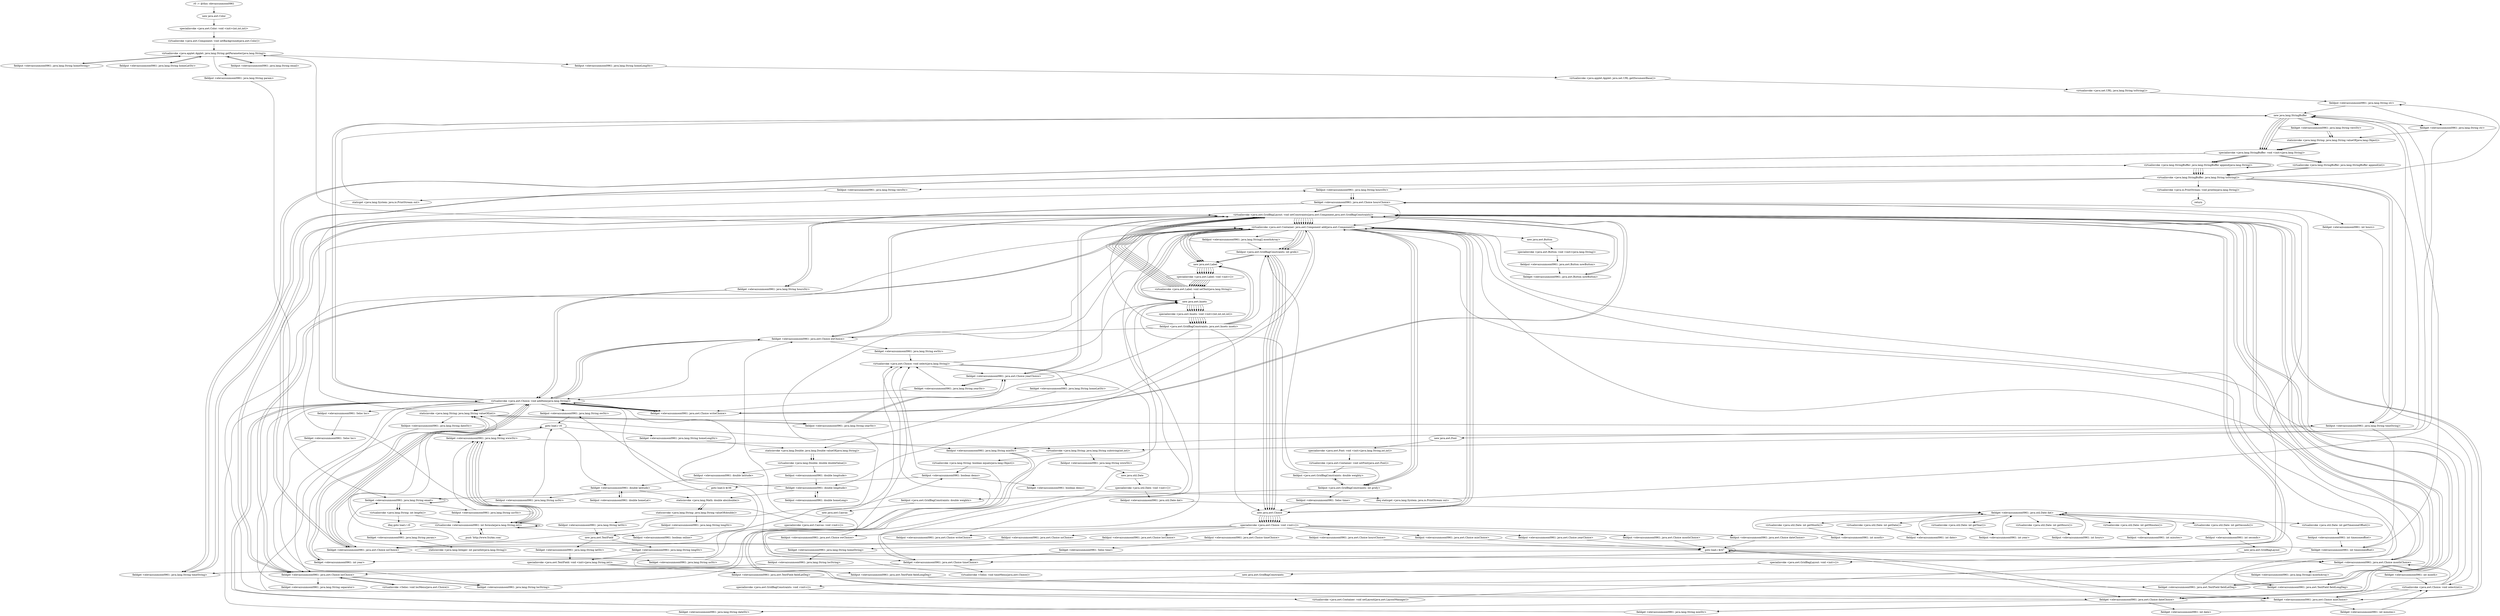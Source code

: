 digraph "" {
"r0 := @this: elevazsunmoon0961"->"new java.awt.Color";
 "new java.awt.Color"->"specialinvoke <java.awt.Color: void <init>(int,int,int)>";
 "specialinvoke <java.awt.Color: void <init>(int,int,int)>"->"virtualinvoke <java.awt.Component: void setBackground(java.awt.Color)>";
 "virtualinvoke <java.awt.Component: void setBackground(java.awt.Color)>"->"virtualinvoke <java.applet.Applet: java.lang.String getParameter(java.lang.String)>";
 "virtualinvoke <java.applet.Applet: java.lang.String getParameter(java.lang.String)>"->"fieldput <elevazsunmoon0961: java.lang.String homeString>";
 "fieldput <elevazsunmoon0961: java.lang.String homeString>"->"virtualinvoke <java.applet.Applet: java.lang.String getParameter(java.lang.String)>";
 "virtualinvoke <java.applet.Applet: java.lang.String getParameter(java.lang.String)>"->"fieldput <elevazsunmoon0961: java.lang.String homeLatStr>";
 "fieldput <elevazsunmoon0961: java.lang.String homeLatStr>"->"virtualinvoke <java.applet.Applet: java.lang.String getParameter(java.lang.String)>";
 "virtualinvoke <java.applet.Applet: java.lang.String getParameter(java.lang.String)>"->"fieldput <elevazsunmoon0961: java.lang.String homeLongStr>";
 "fieldput <elevazsunmoon0961: java.lang.String homeLongStr>"->"virtualinvoke <java.applet.Applet: java.net.URL getDocumentBase()>";
 "virtualinvoke <java.applet.Applet: java.net.URL getDocumentBase()>"->"virtualinvoke <java.net.URL: java.lang.String toString()>";
 "virtualinvoke <java.net.URL: java.lang.String toString()>"->"fieldput <elevazsunmoon0961: java.lang.String str>";
 "fieldput <elevazsunmoon0961: java.lang.String str>"->"new java.lang.StringBuffer";
 "new java.lang.StringBuffer"->"fieldget <elevazsunmoon0961: java.lang.String str>";
 "fieldget <elevazsunmoon0961: java.lang.String str>"->"staticinvoke <java.lang.String: java.lang.String valueOf(java.lang.Object)>";
 "staticinvoke <java.lang.String: java.lang.String valueOf(java.lang.Object)>"->"specialinvoke <java.lang.StringBuffer: void <init>(java.lang.String)>";
 "specialinvoke <java.lang.StringBuffer: void <init>(java.lang.String)>"->"virtualinvoke <java.lang.StringBuffer: java.lang.StringBuffer append(java.lang.String)>";
 "virtualinvoke <java.lang.StringBuffer: java.lang.StringBuffer append(java.lang.String)>"->"virtualinvoke <java.lang.StringBuffer: java.lang.String toString()>";
 "virtualinvoke <java.lang.StringBuffer: java.lang.String toString()>"->"fieldput <elevazsunmoon0961: java.lang.String str>";
 "fieldput <elevazsunmoon0961: java.lang.String str>"->"fieldget <elevazsunmoon0961: java.lang.String str>";
 "fieldget <elevazsunmoon0961: java.lang.String str>"->"virtualinvoke <java.lang.String: java.lang.String substring(int,int)>";
 "virtualinvoke <java.lang.String: java.lang.String substring(int,int)>"->"fieldput <elevazsunmoon0961: java.lang.String wwwStr>";
 "fieldput <elevazsunmoon0961: java.lang.String wwwStr>"->"new java.util.Date";
 "new java.util.Date"->"specialinvoke <java.util.Date: void <init>()>";
 "specialinvoke <java.util.Date: void <init>()>"->"fieldput <elevazsunmoon0961: java.util.Date dat>";
 "fieldput <elevazsunmoon0961: java.util.Date dat>"->"fieldget <elevazsunmoon0961: java.util.Date dat>";
 "fieldget <elevazsunmoon0961: java.util.Date dat>"->"virtualinvoke <java.util.Date: int getHours()>";
 "virtualinvoke <java.util.Date: int getHours()>"->"fieldput <elevazsunmoon0961: int hours>";
 "fieldput <elevazsunmoon0961: int hours>"->"fieldget <elevazsunmoon0961: java.util.Date dat>";
 "fieldget <elevazsunmoon0961: java.util.Date dat>"->"virtualinvoke <java.util.Date: int getMinutes()>";
 "virtualinvoke <java.util.Date: int getMinutes()>"->"fieldput <elevazsunmoon0961: int minutes>";
 "fieldput <elevazsunmoon0961: int minutes>"->"fieldget <elevazsunmoon0961: java.util.Date dat>";
 "fieldget <elevazsunmoon0961: java.util.Date dat>"->"virtualinvoke <java.util.Date: int getDate()>";
 "virtualinvoke <java.util.Date: int getDate()>"->"fieldput <elevazsunmoon0961: int date>";
 "fieldput <elevazsunmoon0961: int date>"->"fieldget <elevazsunmoon0961: java.util.Date dat>";
 "fieldget <elevazsunmoon0961: java.util.Date dat>"->"virtualinvoke <java.util.Date: int getMonth()>";
 "virtualinvoke <java.util.Date: int getMonth()>"->"fieldput <elevazsunmoon0961: int month>";
 "fieldput <elevazsunmoon0961: int month>"->"fieldget <elevazsunmoon0961: java.util.Date dat>";
 "fieldget <elevazsunmoon0961: java.util.Date dat>"->"virtualinvoke <java.util.Date: int getYear()>";
 "virtualinvoke <java.util.Date: int getYear()>"->"fieldput <elevazsunmoon0961: int year>";
 "fieldput <elevazsunmoon0961: int year>"->"fieldget <elevazsunmoon0961: java.util.Date dat>";
 "fieldget <elevazsunmoon0961: java.util.Date dat>"->"virtualinvoke <java.util.Date: int getSeconds()>";
 "virtualinvoke <java.util.Date: int getSeconds()>"->"fieldput <elevazsunmoon0961: int seconds>";
 "fieldput <elevazsunmoon0961: int seconds>"->"new java.awt.GridBagLayout";
 "new java.awt.GridBagLayout"->"specialinvoke <java.awt.GridBagLayout: void <init>()>";
 "specialinvoke <java.awt.GridBagLayout: void <init>()>"->"new java.awt.GridBagConstraints";
 "new java.awt.GridBagConstraints"->"specialinvoke <java.awt.GridBagConstraints: void <init>()>";
 "specialinvoke <java.awt.GridBagConstraints: void <init>()>"->"virtualinvoke <java.awt.Container: void setLayout(java.awt.LayoutManager)>";
 "virtualinvoke <java.awt.Container: void setLayout(java.awt.LayoutManager)>"->"fieldget <elevazsunmoon0961: java.util.Date dat>";
 "fieldget <elevazsunmoon0961: java.util.Date dat>"->"virtualinvoke <java.util.Date: int getTimezoneOffset()>";
 "virtualinvoke <java.util.Date: int getTimezoneOffset()>"->"fieldput <elevazsunmoon0961: int timezoneoffset>";
 "fieldput <elevazsunmoon0961: int timezoneoffset>"->"fieldget <elevazsunmoon0961: int timezoneoffset>";
 "fieldget <elevazsunmoon0961: int timezoneoffset>"->"staticinvoke <java.lang.String: java.lang.String valueOf(int)>";
 "staticinvoke <java.lang.String: java.lang.String valueOf(int)>"->"fieldput <elevazsunmoon0961: java.lang.String timeString>";
 "fieldput <elevazsunmoon0961: java.lang.String timeString>"->"fieldget <elevazsunmoon0961: int timezoneoffset>";
 "fieldget <elevazsunmoon0961: int timezoneoffset>"->"new java.lang.StringBuffer";
 "new java.lang.StringBuffer"->"specialinvoke <java.lang.StringBuffer: void <init>(java.lang.String)>";
 "specialinvoke <java.lang.StringBuffer: void <init>(java.lang.String)>"->"fieldget <elevazsunmoon0961: java.lang.String timeString>";
 "fieldget <elevazsunmoon0961: java.lang.String timeString>"->"virtualinvoke <java.lang.StringBuffer: java.lang.StringBuffer append(java.lang.String)>";
 "virtualinvoke <java.lang.StringBuffer: java.lang.StringBuffer append(java.lang.String)>"->"virtualinvoke <java.lang.StringBuffer: java.lang.String toString()>";
 "virtualinvoke <java.lang.StringBuffer: java.lang.String toString()>"->"fieldput <elevazsunmoon0961: java.lang.String timeString>";
 "fieldput <elevazsunmoon0961: java.lang.String timeString>"->"new java.lang.StringBuffer";
 "new java.lang.StringBuffer"->"specialinvoke <java.lang.StringBuffer: void <init>(java.lang.String)>";
 "specialinvoke <java.lang.StringBuffer: void <init>(java.lang.String)>"->"fieldget <elevazsunmoon0961: java.lang.String timeString>";
 "fieldget <elevazsunmoon0961: java.lang.String timeString>"->"virtualinvoke <java.lang.StringBuffer: java.lang.StringBuffer append(java.lang.String)>";
 "virtualinvoke <java.lang.StringBuffer: java.lang.StringBuffer append(java.lang.String)>"->"virtualinvoke <java.lang.StringBuffer: java.lang.StringBuffer append(java.lang.String)>";
 "virtualinvoke <java.lang.StringBuffer: java.lang.StringBuffer append(java.lang.String)>"->"virtualinvoke <java.lang.StringBuffer: java.lang.String toString()>";
 "virtualinvoke <java.lang.StringBuffer: java.lang.String toString()>"->"fieldput <elevazsunmoon0961: java.lang.String timeString>";
 "fieldput <elevazsunmoon0961: java.lang.String timeString>"->"new java.awt.Font";
 "new java.awt.Font"->"specialinvoke <java.awt.Font: void <init>(java.lang.String,int,int)>";
 "specialinvoke <java.awt.Font: void <init>(java.lang.String,int,int)>"->"virtualinvoke <java.awt.Container: void setFont(java.awt.Font)>";
 "virtualinvoke <java.awt.Container: void setFont(java.awt.Font)>"->"fieldput <java.awt.GridBagConstraints: double weighty>";
 "fieldput <java.awt.GridBagConstraints: double weighty>"->"new java.awt.Insets";
 "new java.awt.Insets"->"specialinvoke <java.awt.Insets: void <init>(int,int,int,int)>";
 "specialinvoke <java.awt.Insets: void <init>(int,int,int,int)>"->"fieldput <java.awt.GridBagConstraints: java.awt.Insets insets>";
 "fieldput <java.awt.GridBagConstraints: java.awt.Insets insets>"->"new java.awt.Label";
 "new java.awt.Label"->"specialinvoke <java.awt.Label: void <init>()>";
 "specialinvoke <java.awt.Label: void <init>()>"->"virtualinvoke <java.awt.Label: void setText(java.lang.String)>";
 "virtualinvoke <java.awt.Label: void setText(java.lang.String)>"->"virtualinvoke <java.awt.GridBagLayout: void setConstraints(java.awt.Component,java.awt.GridBagConstraints)>";
 "virtualinvoke <java.awt.GridBagLayout: void setConstraints(java.awt.Component,java.awt.GridBagConstraints)>"->"virtualinvoke <java.awt.Container: java.awt.Component add(java.awt.Component)>";
 "virtualinvoke <java.awt.Container: java.awt.Component add(java.awt.Component)>"->"new java.awt.Insets";
 "new java.awt.Insets"->"specialinvoke <java.awt.Insets: void <init>(int,int,int,int)>";
 "specialinvoke <java.awt.Insets: void <init>(int,int,int,int)>"->"fieldput <java.awt.GridBagConstraints: java.awt.Insets insets>";
 "fieldput <java.awt.GridBagConstraints: java.awt.Insets insets>"->"new java.awt.Label";
 "new java.awt.Label"->"specialinvoke <java.awt.Label: void <init>()>";
 "specialinvoke <java.awt.Label: void <init>()>"->"virtualinvoke <java.awt.Label: void setText(java.lang.String)>";
 "virtualinvoke <java.awt.Label: void setText(java.lang.String)>"->"virtualinvoke <java.awt.GridBagLayout: void setConstraints(java.awt.Component,java.awt.GridBagConstraints)>";
 "virtualinvoke <java.awt.GridBagLayout: void setConstraints(java.awt.Component,java.awt.GridBagConstraints)>"->"virtualinvoke <java.awt.Container: java.awt.Component add(java.awt.Component)>";
 "virtualinvoke <java.awt.Container: java.awt.Component add(java.awt.Component)>"->"new java.awt.Label";
 "new java.awt.Label"->"specialinvoke <java.awt.Label: void <init>()>";
 "specialinvoke <java.awt.Label: void <init>()>"->"virtualinvoke <java.awt.Label: void setText(java.lang.String)>";
 "virtualinvoke <java.awt.Label: void setText(java.lang.String)>"->"virtualinvoke <java.awt.GridBagLayout: void setConstraints(java.awt.Component,java.awt.GridBagConstraints)>";
 "virtualinvoke <java.awt.GridBagLayout: void setConstraints(java.awt.Component,java.awt.GridBagConstraints)>"->"virtualinvoke <java.awt.Container: java.awt.Component add(java.awt.Component)>";
 "virtualinvoke <java.awt.Container: java.awt.Component add(java.awt.Component)>"->"new java.awt.Label";
 "new java.awt.Label"->"specialinvoke <java.awt.Label: void <init>()>";
 "specialinvoke <java.awt.Label: void <init>()>"->"virtualinvoke <java.awt.Label: void setText(java.lang.String)>";
 "virtualinvoke <java.awt.Label: void setText(java.lang.String)>"->"virtualinvoke <java.awt.GridBagLayout: void setConstraints(java.awt.Component,java.awt.GridBagConstraints)>";
 "virtualinvoke <java.awt.GridBagLayout: void setConstraints(java.awt.Component,java.awt.GridBagConstraints)>"->"virtualinvoke <java.awt.Container: java.awt.Component add(java.awt.Component)>";
 "virtualinvoke <java.awt.Container: java.awt.Component add(java.awt.Component)>"->"new java.awt.Label";
 "new java.awt.Label"->"specialinvoke <java.awt.Label: void <init>()>";
 "specialinvoke <java.awt.Label: void <init>()>"->"virtualinvoke <java.awt.Label: void setText(java.lang.String)>";
 "virtualinvoke <java.awt.Label: void setText(java.lang.String)>"->"virtualinvoke <java.awt.GridBagLayout: void setConstraints(java.awt.Component,java.awt.GridBagConstraints)>";
 "virtualinvoke <java.awt.GridBagLayout: void setConstraints(java.awt.Component,java.awt.GridBagConstraints)>"->"virtualinvoke <java.awt.Container: java.awt.Component add(java.awt.Component)>";
 "virtualinvoke <java.awt.Container: java.awt.Component add(java.awt.Component)>"->"new java.awt.Label";
 "new java.awt.Label"->"specialinvoke <java.awt.Label: void <init>()>";
 "specialinvoke <java.awt.Label: void <init>()>"->"virtualinvoke <java.awt.Label: void setText(java.lang.String)>";
 "virtualinvoke <java.awt.Label: void setText(java.lang.String)>"->"virtualinvoke <java.awt.GridBagLayout: void setConstraints(java.awt.Component,java.awt.GridBagConstraints)>";
 "virtualinvoke <java.awt.GridBagLayout: void setConstraints(java.awt.Component,java.awt.GridBagConstraints)>"->"virtualinvoke <java.awt.Container: java.awt.Component add(java.awt.Component)>";
 "virtualinvoke <java.awt.Container: java.awt.Component add(java.awt.Component)>"->"new java.awt.Choice";
 "new java.awt.Choice"->"specialinvoke <java.awt.Choice: void <init>()>";
 "specialinvoke <java.awt.Choice: void <init>()>"->"fieldput <elevazsunmoon0961: java.awt.Choice writeChoice>";
 "fieldput <elevazsunmoon0961: java.awt.Choice writeChoice>"->"new java.awt.Insets";
 "new java.awt.Insets"->"specialinvoke <java.awt.Insets: void <init>(int,int,int,int)>";
 "specialinvoke <java.awt.Insets: void <init>(int,int,int,int)>"->"fieldput <java.awt.GridBagConstraints: java.awt.Insets insets>";
 "fieldput <java.awt.GridBagConstraints: java.awt.Insets insets>"->"fieldget <elevazsunmoon0961: java.awt.Choice writeChoice>";
 "fieldget <elevazsunmoon0961: java.awt.Choice writeChoice>"->"virtualinvoke <java.awt.GridBagLayout: void setConstraints(java.awt.Component,java.awt.GridBagConstraints)>";
 "virtualinvoke <java.awt.GridBagLayout: void setConstraints(java.awt.Component,java.awt.GridBagConstraints)>"->"fieldget <elevazsunmoon0961: java.awt.Choice writeChoice>";
 "fieldget <elevazsunmoon0961: java.awt.Choice writeChoice>"->"virtualinvoke <java.awt.Choice: void addItem(java.lang.String)>";
 "virtualinvoke <java.awt.Choice: void addItem(java.lang.String)>"->"fieldget <elevazsunmoon0961: java.awt.Choice writeChoice>";
 "fieldget <elevazsunmoon0961: java.awt.Choice writeChoice>"->"virtualinvoke <java.awt.Choice: void addItem(java.lang.String)>";
 "virtualinvoke <java.awt.Choice: void addItem(java.lang.String)>"->"fieldget <elevazsunmoon0961: java.awt.Choice writeChoice>";
 "fieldget <elevazsunmoon0961: java.awt.Choice writeChoice>"->"virtualinvoke <java.awt.Choice: void addItem(java.lang.String)>";
 "virtualinvoke <java.awt.Choice: void addItem(java.lang.String)>"->"fieldget <elevazsunmoon0961: java.awt.Choice writeChoice>";
 "fieldget <elevazsunmoon0961: java.awt.Choice writeChoice>"->"virtualinvoke <java.awt.Container: java.awt.Component add(java.awt.Component)>";
 "virtualinvoke <java.awt.Container: java.awt.Component add(java.awt.Component)>"->"fieldput <java.awt.GridBagConstraints: int gridy>";
 "fieldput <java.awt.GridBagConstraints: int gridy>"->"fieldput <elevazsunmoon0961: Seloc time>";
 "fieldput <elevazsunmoon0961: Seloc time>"->"new java.awt.Choice";
 "new java.awt.Choice"->"specialinvoke <java.awt.Choice: void <init>()>";
 "specialinvoke <java.awt.Choice: void <init>()>"->"fieldput <elevazsunmoon0961: java.awt.Choice timeChoice>";
 "fieldput <elevazsunmoon0961: java.awt.Choice timeChoice>"->"fieldget <elevazsunmoon0961: Seloc time>";
 "fieldget <elevazsunmoon0961: Seloc time>"->"fieldget <elevazsunmoon0961: java.awt.Choice timeChoice>";
 "fieldget <elevazsunmoon0961: java.awt.Choice timeChoice>"->"virtualinvoke <Seloc: void timeMenu(java.awt.Choice)>";
 "virtualinvoke <Seloc: void timeMenu(java.awt.Choice)>"->"new java.awt.Insets";
 "new java.awt.Insets"->"specialinvoke <java.awt.Insets: void <init>(int,int,int,int)>";
 "specialinvoke <java.awt.Insets: void <init>(int,int,int,int)>"->"fieldput <java.awt.GridBagConstraints: java.awt.Insets insets>";
 "fieldput <java.awt.GridBagConstraints: java.awt.Insets insets>"->"fieldget <elevazsunmoon0961: java.awt.Choice timeChoice>";
 "fieldget <elevazsunmoon0961: java.awt.Choice timeChoice>"->"virtualinvoke <java.awt.GridBagLayout: void setConstraints(java.awt.Component,java.awt.GridBagConstraints)>";
 "virtualinvoke <java.awt.GridBagLayout: void setConstraints(java.awt.Component,java.awt.GridBagConstraints)>"->"fieldget <elevazsunmoon0961: java.awt.Choice timeChoice>";
 "fieldget <elevazsunmoon0961: java.awt.Choice timeChoice>"->"fieldget <elevazsunmoon0961: java.lang.String timeString>";
 "fieldget <elevazsunmoon0961: java.lang.String timeString>"->"virtualinvoke <java.awt.Choice: void select(java.lang.String)>";
 "virtualinvoke <java.awt.Choice: void select(java.lang.String)>"->"fieldget <elevazsunmoon0961: java.awt.Choice timeChoice>";
 "fieldget <elevazsunmoon0961: java.awt.Choice timeChoice>"->"virtualinvoke <java.awt.Container: java.awt.Component add(java.awt.Component)>";
 "virtualinvoke <java.awt.Container: java.awt.Component add(java.awt.Component)>"->"new java.awt.Insets";
 "new java.awt.Insets"->"specialinvoke <java.awt.Insets: void <init>(int,int,int,int)>";
 "specialinvoke <java.awt.Insets: void <init>(int,int,int,int)>"->"fieldput <java.awt.GridBagConstraints: java.awt.Insets insets>";
 "fieldput <java.awt.GridBagConstraints: java.awt.Insets insets>"->"new java.awt.Choice";
 "new java.awt.Choice"->"specialinvoke <java.awt.Choice: void <init>()>";
 "specialinvoke <java.awt.Choice: void <init>()>"->"fieldput <elevazsunmoon0961: java.awt.Choice locChoice>";
 "fieldput <elevazsunmoon0961: java.awt.Choice locChoice>"->"fieldget <elevazsunmoon0961: java.lang.String homeString>";
 "fieldget <elevazsunmoon0961: java.lang.String homeString>"->"fieldput <elevazsunmoon0961: java.lang.String locString>";
 "fieldput <elevazsunmoon0961: java.lang.String locString>"->"fieldget <elevazsunmoon0961: java.awt.Choice locChoice>";
 "fieldget <elevazsunmoon0961: java.awt.Choice locChoice>"->"fieldget <elevazsunmoon0961: java.lang.String locString>";
 "fieldget <elevazsunmoon0961: java.lang.String locString>"->"virtualinvoke <java.awt.Choice: void addItem(java.lang.String)>";
 "virtualinvoke <java.awt.Choice: void addItem(java.lang.String)>"->"fieldget <elevazsunmoon0961: java.awt.Choice locChoice>";
 "fieldget <elevazsunmoon0961: java.awt.Choice locChoice>"->"fieldget <elevazsunmoon0961: java.lang.String separator>";
 "fieldget <elevazsunmoon0961: java.lang.String separator>"->"virtualinvoke <java.awt.Choice: void addItem(java.lang.String)>";
 "virtualinvoke <java.awt.Choice: void addItem(java.lang.String)>"->"fieldput <elevazsunmoon0961: Seloc loc>";
 "fieldput <elevazsunmoon0961: Seloc loc>"->"fieldget <elevazsunmoon0961: Seloc loc>";
 "fieldget <elevazsunmoon0961: Seloc loc>"->"fieldget <elevazsunmoon0961: java.awt.Choice locChoice>";
 "fieldget <elevazsunmoon0961: java.awt.Choice locChoice>"->"virtualinvoke <Seloc: void locMenu(java.awt.Choice)>";
 "virtualinvoke <Seloc: void locMenu(java.awt.Choice)>"->"fieldget <elevazsunmoon0961: java.awt.Choice locChoice>";
 "fieldget <elevazsunmoon0961: java.awt.Choice locChoice>"->"virtualinvoke <java.awt.GridBagLayout: void setConstraints(java.awt.Component,java.awt.GridBagConstraints)>";
 "virtualinvoke <java.awt.GridBagLayout: void setConstraints(java.awt.Component,java.awt.GridBagConstraints)>"->"fieldget <elevazsunmoon0961: java.awt.Choice locChoice>";
 "fieldget <elevazsunmoon0961: java.awt.Choice locChoice>"->"virtualinvoke <java.awt.Container: java.awt.Component add(java.awt.Component)>";
 "virtualinvoke <java.awt.Container: java.awt.Component add(java.awt.Component)>"->"fieldget <elevazsunmoon0961: java.awt.Choice locChoice>";
 "fieldget <elevazsunmoon0961: java.awt.Choice locChoice>"->"fieldget <elevazsunmoon0961: java.lang.String locString>";
 "fieldget <elevazsunmoon0961: java.lang.String locString>"->"virtualinvoke <java.awt.Choice: void select(java.lang.String)>";
 "virtualinvoke <java.awt.Choice: void select(java.lang.String)>"->"fieldget <elevazsunmoon0961: java.lang.String homeLatStr>";
 "fieldget <elevazsunmoon0961: java.lang.String homeLatStr>"->"staticinvoke <java.lang.Double: java.lang.Double valueOf(java.lang.String)>";
 "staticinvoke <java.lang.Double: java.lang.Double valueOf(java.lang.String)>"->"virtualinvoke <java.lang.Double: double doubleValue()>";
 "virtualinvoke <java.lang.Double: double doubleValue()>"->"fieldput <elevazsunmoon0961: double latitude>";
 "fieldput <elevazsunmoon0961: double latitude>"->"fieldget <elevazsunmoon0961: double latitude>";
 "fieldget <elevazsunmoon0961: double latitude>"->"fieldput <elevazsunmoon0961: double homeLat>";
 "fieldput <elevazsunmoon0961: double homeLat>"->"fieldget <elevazsunmoon0961: double latitude>";
 "fieldget <elevazsunmoon0961: double latitude>"->"fieldput <elevazsunmoon0961: java.lang.String nsStr>";
 "fieldput <elevazsunmoon0961: java.lang.String nsStr>"->"goto load.r r0";
 "goto load.r r0"->"fieldget <elevazsunmoon0961: java.lang.String homeLongStr>";
 "fieldget <elevazsunmoon0961: java.lang.String homeLongStr>"->"staticinvoke <java.lang.Double: java.lang.Double valueOf(java.lang.String)>";
 "staticinvoke <java.lang.Double: java.lang.Double valueOf(java.lang.String)>"->"virtualinvoke <java.lang.Double: double doubleValue()>";
 "virtualinvoke <java.lang.Double: double doubleValue()>"->"fieldput <elevazsunmoon0961: double longitude>";
 "fieldput <elevazsunmoon0961: double longitude>"->"fieldget <elevazsunmoon0961: double longitude>";
 "fieldget <elevazsunmoon0961: double longitude>"->"fieldput <elevazsunmoon0961: double homeLong>";
 "fieldput <elevazsunmoon0961: double homeLong>"->"fieldget <elevazsunmoon0961: double longitude>";
 "fieldget <elevazsunmoon0961: double longitude>"->"fieldput <elevazsunmoon0961: java.lang.String ewStr>";
 "fieldput <elevazsunmoon0961: java.lang.String ewStr>"->"goto load.r r0";
 "goto load.r r0"->"fieldget <elevazsunmoon0961: double latitude>";
 "fieldget <elevazsunmoon0961: double latitude>"->"staticinvoke <java.lang.Math: double abs(double)>";
 "staticinvoke <java.lang.Math: double abs(double)>"->"staticinvoke <java.lang.String: java.lang.String valueOf(double)>";
 "staticinvoke <java.lang.String: java.lang.String valueOf(double)>"->"fieldput <elevazsunmoon0961: java.lang.String latStr>";
 "fieldput <elevazsunmoon0961: java.lang.String latStr>"->"new java.awt.TextField";
 "new java.awt.TextField"->"fieldget <elevazsunmoon0961: java.lang.String latStr>";
 "fieldget <elevazsunmoon0961: java.lang.String latStr>"->"specialinvoke <java.awt.TextField: void <init>(java.lang.String,int)>";
 "specialinvoke <java.awt.TextField: void <init>(java.lang.String,int)>"->"fieldput <elevazsunmoon0961: java.awt.TextField fieldLatDeg>";
 "fieldput <elevazsunmoon0961: java.awt.TextField fieldLatDeg>"->"fieldget <elevazsunmoon0961: java.awt.TextField fieldLatDeg>";
 "fieldget <elevazsunmoon0961: java.awt.TextField fieldLatDeg>"->"virtualinvoke <java.awt.GridBagLayout: void setConstraints(java.awt.Component,java.awt.GridBagConstraints)>";
 "virtualinvoke <java.awt.GridBagLayout: void setConstraints(java.awt.Component,java.awt.GridBagConstraints)>"->"fieldget <elevazsunmoon0961: java.awt.TextField fieldLatDeg>";
 "fieldget <elevazsunmoon0961: java.awt.TextField fieldLatDeg>"->"virtualinvoke <java.awt.Container: java.awt.Component add(java.awt.Component)>";
 "virtualinvoke <java.awt.Container: java.awt.Component add(java.awt.Component)>"->"new java.awt.Choice";
 "new java.awt.Choice"->"specialinvoke <java.awt.Choice: void <init>()>";
 "specialinvoke <java.awt.Choice: void <init>()>"->"fieldput <elevazsunmoon0961: java.awt.Choice nsChoice>";
 "fieldput <elevazsunmoon0961: java.awt.Choice nsChoice>"->"fieldget <elevazsunmoon0961: java.awt.Choice nsChoice>";
 "fieldget <elevazsunmoon0961: java.awt.Choice nsChoice>"->"virtualinvoke <java.awt.Choice: void addItem(java.lang.String)>";
 "virtualinvoke <java.awt.Choice: void addItem(java.lang.String)>"->"fieldget <elevazsunmoon0961: java.awt.Choice nsChoice>";
 "fieldget <elevazsunmoon0961: java.awt.Choice nsChoice>"->"virtualinvoke <java.awt.Choice: void addItem(java.lang.String)>";
 "virtualinvoke <java.awt.Choice: void addItem(java.lang.String)>"->"fieldget <elevazsunmoon0961: java.awt.Choice nsChoice>";
 "fieldget <elevazsunmoon0961: java.awt.Choice nsChoice>"->"fieldget <elevazsunmoon0961: java.lang.String nsStr>";
 "fieldget <elevazsunmoon0961: java.lang.String nsStr>"->"virtualinvoke <java.awt.Choice: void select(java.lang.String)>";
 "virtualinvoke <java.awt.Choice: void select(java.lang.String)>"->"fieldget <elevazsunmoon0961: java.awt.Choice nsChoice>";
 "fieldget <elevazsunmoon0961: java.awt.Choice nsChoice>"->"virtualinvoke <java.awt.GridBagLayout: void setConstraints(java.awt.Component,java.awt.GridBagConstraints)>";
 "virtualinvoke <java.awt.GridBagLayout: void setConstraints(java.awt.Component,java.awt.GridBagConstraints)>"->"fieldget <elevazsunmoon0961: java.awt.Choice nsChoice>";
 "fieldget <elevazsunmoon0961: java.awt.Choice nsChoice>"->"virtualinvoke <java.awt.Container: java.awt.Component add(java.awt.Component)>";
 "virtualinvoke <java.awt.Container: java.awt.Component add(java.awt.Component)>"->"fieldget <elevazsunmoon0961: double longitude>";
 "fieldget <elevazsunmoon0961: double longitude>"->"staticinvoke <java.lang.Math: double abs(double)>";
 "staticinvoke <java.lang.Math: double abs(double)>"->"staticinvoke <java.lang.String: java.lang.String valueOf(double)>";
 "staticinvoke <java.lang.String: java.lang.String valueOf(double)>"->"fieldput <elevazsunmoon0961: java.lang.String longStr>";
 "fieldput <elevazsunmoon0961: java.lang.String longStr>"->"new java.awt.TextField";
 "new java.awt.TextField"->"fieldget <elevazsunmoon0961: java.lang.String longStr>";
 "fieldget <elevazsunmoon0961: java.lang.String longStr>"->"specialinvoke <java.awt.TextField: void <init>(java.lang.String,int)>";
 "specialinvoke <java.awt.TextField: void <init>(java.lang.String,int)>"->"fieldput <elevazsunmoon0961: java.awt.TextField fieldLongDeg>";
 "fieldput <elevazsunmoon0961: java.awt.TextField fieldLongDeg>"->"fieldget <elevazsunmoon0961: java.awt.TextField fieldLongDeg>";
 "fieldget <elevazsunmoon0961: java.awt.TextField fieldLongDeg>"->"virtualinvoke <java.awt.GridBagLayout: void setConstraints(java.awt.Component,java.awt.GridBagConstraints)>";
 "virtualinvoke <java.awt.GridBagLayout: void setConstraints(java.awt.Component,java.awt.GridBagConstraints)>"->"fieldget <elevazsunmoon0961: java.awt.TextField fieldLongDeg>";
 "fieldget <elevazsunmoon0961: java.awt.TextField fieldLongDeg>"->"virtualinvoke <java.awt.Container: java.awt.Component add(java.awt.Component)>";
 "virtualinvoke <java.awt.Container: java.awt.Component add(java.awt.Component)>"->"new java.awt.Choice";
 "new java.awt.Choice"->"specialinvoke <java.awt.Choice: void <init>()>";
 "specialinvoke <java.awt.Choice: void <init>()>"->"fieldput <elevazsunmoon0961: java.awt.Choice ewChoice>";
 "fieldput <elevazsunmoon0961: java.awt.Choice ewChoice>"->"fieldget <elevazsunmoon0961: java.awt.Choice ewChoice>";
 "fieldget <elevazsunmoon0961: java.awt.Choice ewChoice>"->"virtualinvoke <java.awt.Choice: void addItem(java.lang.String)>";
 "virtualinvoke <java.awt.Choice: void addItem(java.lang.String)>"->"fieldget <elevazsunmoon0961: java.awt.Choice ewChoice>";
 "fieldget <elevazsunmoon0961: java.awt.Choice ewChoice>"->"virtualinvoke <java.awt.Choice: void addItem(java.lang.String)>";
 "virtualinvoke <java.awt.Choice: void addItem(java.lang.String)>"->"fieldget <elevazsunmoon0961: java.awt.Choice ewChoice>";
 "fieldget <elevazsunmoon0961: java.awt.Choice ewChoice>"->"fieldget <elevazsunmoon0961: java.lang.String ewStr>";
 "fieldget <elevazsunmoon0961: java.lang.String ewStr>"->"virtualinvoke <java.awt.Choice: void select(java.lang.String)>";
 "virtualinvoke <java.awt.Choice: void select(java.lang.String)>"->"new java.awt.Insets";
 "new java.awt.Insets"->"specialinvoke <java.awt.Insets: void <init>(int,int,int,int)>";
 "specialinvoke <java.awt.Insets: void <init>(int,int,int,int)>"->"fieldput <java.awt.GridBagConstraints: java.awt.Insets insets>";
 "fieldput <java.awt.GridBagConstraints: java.awt.Insets insets>"->"fieldget <elevazsunmoon0961: java.awt.Choice ewChoice>";
 "fieldget <elevazsunmoon0961: java.awt.Choice ewChoice>"->"virtualinvoke <java.awt.GridBagLayout: void setConstraints(java.awt.Component,java.awt.GridBagConstraints)>";
 "virtualinvoke <java.awt.GridBagLayout: void setConstraints(java.awt.Component,java.awt.GridBagConstraints)>"->"fieldget <elevazsunmoon0961: java.awt.Choice ewChoice>";
 "fieldget <elevazsunmoon0961: java.awt.Choice ewChoice>"->"virtualinvoke <java.awt.Container: java.awt.Component add(java.awt.Component)>";
 "virtualinvoke <java.awt.Container: java.awt.Component add(java.awt.Component)>"->"new java.awt.Button";
 "new java.awt.Button"->"specialinvoke <java.awt.Button: void <init>(java.lang.String)>";
 "specialinvoke <java.awt.Button: void <init>(java.lang.String)>"->"fieldput <elevazsunmoon0961: java.awt.Button nowButton>";
 "fieldput <elevazsunmoon0961: java.awt.Button nowButton>"->"fieldget <elevazsunmoon0961: java.awt.Button nowButton>";
 "fieldget <elevazsunmoon0961: java.awt.Button nowButton>"->"virtualinvoke <java.awt.GridBagLayout: void setConstraints(java.awt.Component,java.awt.GridBagConstraints)>";
 "virtualinvoke <java.awt.GridBagLayout: void setConstraints(java.awt.Component,java.awt.GridBagConstraints)>"->"fieldget <elevazsunmoon0961: java.awt.Button nowButton>";
 "fieldget <elevazsunmoon0961: java.awt.Button nowButton>"->"virtualinvoke <java.awt.Container: java.awt.Component add(java.awt.Component)>";
 "virtualinvoke <java.awt.Container: java.awt.Component add(java.awt.Component)>"->"fieldput <java.awt.GridBagConstraints: int gridy>";
 "fieldput <java.awt.GridBagConstraints: int gridy>"->"fieldput <java.awt.GridBagConstraints: int gridx>";
 "fieldput <java.awt.GridBagConstraints: int gridx>"->"new java.awt.Label";
 "new java.awt.Label"->"specialinvoke <java.awt.Label: void <init>()>";
 "specialinvoke <java.awt.Label: void <init>()>"->"virtualinvoke <java.awt.Label: void setText(java.lang.String)>";
 "virtualinvoke <java.awt.Label: void setText(java.lang.String)>"->"new java.awt.Insets";
 "new java.awt.Insets"->"specialinvoke <java.awt.Insets: void <init>(int,int,int,int)>";
 "specialinvoke <java.awt.Insets: void <init>(int,int,int,int)>"->"fieldput <java.awt.GridBagConstraints: java.awt.Insets insets>";
 "fieldput <java.awt.GridBagConstraints: java.awt.Insets insets>"->"virtualinvoke <java.awt.GridBagLayout: void setConstraints(java.awt.Component,java.awt.GridBagConstraints)>";
 "virtualinvoke <java.awt.GridBagLayout: void setConstraints(java.awt.Component,java.awt.GridBagConstraints)>"->"virtualinvoke <java.awt.Container: java.awt.Component add(java.awt.Component)>";
 "virtualinvoke <java.awt.Container: java.awt.Component add(java.awt.Component)>"->"new java.awt.Insets";
 "new java.awt.Insets"->"specialinvoke <java.awt.Insets: void <init>(int,int,int,int)>";
 "specialinvoke <java.awt.Insets: void <init>(int,int,int,int)>"->"fieldput <java.awt.GridBagConstraints: java.awt.Insets insets>";
 "fieldput <java.awt.GridBagConstraints: java.awt.Insets insets>"->"fieldput <java.awt.GridBagConstraints: int gridx>";
 "fieldput <java.awt.GridBagConstraints: int gridx>"->"new java.awt.Choice";
 "new java.awt.Choice"->"specialinvoke <java.awt.Choice: void <init>()>";
 "specialinvoke <java.awt.Choice: void <init>()>"->"fieldput <elevazsunmoon0961: java.awt.Choice hoursChoice>";
 "fieldput <elevazsunmoon0961: java.awt.Choice hoursChoice>"->"goto load.i $r47";
 "goto load.i $r47"->"goto load.i $r47";
 "goto load.i $r47"->"fieldget <elevazsunmoon0961: java.awt.Choice hoursChoice>";
 "fieldget <elevazsunmoon0961: java.awt.Choice hoursChoice>"->"fieldget <elevazsunmoon0961: int hours>";
 "fieldget <elevazsunmoon0961: int hours>"->"virtualinvoke <java.awt.Choice: void select(int)>";
 "virtualinvoke <java.awt.Choice: void select(int)>"->"fieldget <elevazsunmoon0961: java.awt.Choice hoursChoice>";
 "fieldget <elevazsunmoon0961: java.awt.Choice hoursChoice>"->"virtualinvoke <java.awt.GridBagLayout: void setConstraints(java.awt.Component,java.awt.GridBagConstraints)>";
 "virtualinvoke <java.awt.GridBagLayout: void setConstraints(java.awt.Component,java.awt.GridBagConstraints)>"->"fieldget <elevazsunmoon0961: java.awt.Choice hoursChoice>";
 "fieldget <elevazsunmoon0961: java.awt.Choice hoursChoice>"->"virtualinvoke <java.awt.Container: java.awt.Component add(java.awt.Component)>";
 "virtualinvoke <java.awt.Container: java.awt.Component add(java.awt.Component)>"->"fieldput <java.awt.GridBagConstraints: int gridx>";
 "fieldput <java.awt.GridBagConstraints: int gridx>"->"new java.awt.Choice";
 "new java.awt.Choice"->"specialinvoke <java.awt.Choice: void <init>()>";
 "specialinvoke <java.awt.Choice: void <init>()>"->"fieldput <elevazsunmoon0961: java.awt.Choice minChoice>";
 "fieldput <elevazsunmoon0961: java.awt.Choice minChoice>"->"goto load.i $r47";
 "goto load.i $r47"->"goto load.i $r47";
 "goto load.i $r47"->"fieldget <elevazsunmoon0961: java.awt.Choice minChoice>";
 "fieldget <elevazsunmoon0961: java.awt.Choice minChoice>"->"fieldget <elevazsunmoon0961: int minutes>";
 "fieldget <elevazsunmoon0961: int minutes>"->"virtualinvoke <java.awt.Choice: void select(int)>";
 "virtualinvoke <java.awt.Choice: void select(int)>"->"fieldget <elevazsunmoon0961: java.awt.Choice minChoice>";
 "fieldget <elevazsunmoon0961: java.awt.Choice minChoice>"->"virtualinvoke <java.awt.GridBagLayout: void setConstraints(java.awt.Component,java.awt.GridBagConstraints)>";
 "virtualinvoke <java.awt.GridBagLayout: void setConstraints(java.awt.Component,java.awt.GridBagConstraints)>"->"fieldget <elevazsunmoon0961: java.awt.Choice minChoice>";
 "fieldget <elevazsunmoon0961: java.awt.Choice minChoice>"->"virtualinvoke <java.awt.Container: java.awt.Component add(java.awt.Component)>";
 "virtualinvoke <java.awt.Container: java.awt.Component add(java.awt.Component)>"->"fieldput <java.awt.GridBagConstraints: int gridx>";
 "fieldput <java.awt.GridBagConstraints: int gridx>"->"new java.awt.Label";
 "new java.awt.Label"->"specialinvoke <java.awt.Label: void <init>()>";
 "specialinvoke <java.awt.Label: void <init>()>"->"virtualinvoke <java.awt.Label: void setText(java.lang.String)>";
 "virtualinvoke <java.awt.Label: void setText(java.lang.String)>"->"virtualinvoke <java.awt.GridBagLayout: void setConstraints(java.awt.Component,java.awt.GridBagConstraints)>";
 "virtualinvoke <java.awt.GridBagLayout: void setConstraints(java.awt.Component,java.awt.GridBagConstraints)>"->"virtualinvoke <java.awt.Container: java.awt.Component add(java.awt.Component)>";
 "virtualinvoke <java.awt.Container: java.awt.Component add(java.awt.Component)>"->"fieldput <elevazsunmoon0961: java.lang.String[] monthArray>";
 "fieldput <elevazsunmoon0961: java.lang.String[] monthArray>"->"fieldput <java.awt.GridBagConstraints: int gridx>";
 "fieldput <java.awt.GridBagConstraints: int gridx>"->"new java.awt.Choice";
 "new java.awt.Choice"->"specialinvoke <java.awt.Choice: void <init>()>";
 "specialinvoke <java.awt.Choice: void <init>()>"->"fieldput <elevazsunmoon0961: java.awt.Choice yearChoice>";
 "fieldput <elevazsunmoon0961: java.awt.Choice yearChoice>"->"goto load.i $r47";
 "goto load.i $r47"->"fieldget <elevazsunmoon0961: int year>";
 "fieldget <elevazsunmoon0961: int year>"->"staticinvoke <java.lang.String: java.lang.String valueOf(int)>";
 "staticinvoke <java.lang.String: java.lang.String valueOf(int)>"->"fieldput <elevazsunmoon0961: java.lang.String yearStr>";
 "fieldput <elevazsunmoon0961: java.lang.String yearStr>"->"fieldget <elevazsunmoon0961: java.awt.Choice yearChoice>";
 "fieldget <elevazsunmoon0961: java.awt.Choice yearChoice>"->"fieldget <elevazsunmoon0961: java.lang.String yearStr>";
 "fieldget <elevazsunmoon0961: java.lang.String yearStr>"->"virtualinvoke <java.awt.Choice: void select(java.lang.String)>";
 "virtualinvoke <java.awt.Choice: void select(java.lang.String)>"->"fieldget <elevazsunmoon0961: java.awt.Choice yearChoice>";
 "fieldget <elevazsunmoon0961: java.awt.Choice yearChoice>"->"virtualinvoke <java.awt.GridBagLayout: void setConstraints(java.awt.Component,java.awt.GridBagConstraints)>";
 "virtualinvoke <java.awt.GridBagLayout: void setConstraints(java.awt.Component,java.awt.GridBagConstraints)>"->"fieldget <elevazsunmoon0961: java.awt.Choice yearChoice>";
 "fieldget <elevazsunmoon0961: java.awt.Choice yearChoice>"->"virtualinvoke <java.awt.Container: java.awt.Component add(java.awt.Component)>";
 "virtualinvoke <java.awt.Container: java.awt.Component add(java.awt.Component)>"->"fieldput <java.awt.GridBagConstraints: int gridx>";
 "fieldput <java.awt.GridBagConstraints: int gridx>"->"new java.awt.Choice";
 "new java.awt.Choice"->"specialinvoke <java.awt.Choice: void <init>()>";
 "specialinvoke <java.awt.Choice: void <init>()>"->"fieldput <elevazsunmoon0961: java.awt.Choice monthChoice>";
 "fieldput <elevazsunmoon0961: java.awt.Choice monthChoice>"->"goto load.i $r47";
 "goto load.i $r47"->"fieldget <elevazsunmoon0961: java.awt.Choice monthChoice>";
 "fieldget <elevazsunmoon0961: java.awt.Choice monthChoice>"->"fieldget <elevazsunmoon0961: int month>";
 "fieldget <elevazsunmoon0961: int month>"->"virtualinvoke <java.awt.Choice: void select(int)>";
 "virtualinvoke <java.awt.Choice: void select(int)>"->"fieldget <elevazsunmoon0961: java.awt.Choice monthChoice>";
 "fieldget <elevazsunmoon0961: java.awt.Choice monthChoice>"->"virtualinvoke <java.awt.GridBagLayout: void setConstraints(java.awt.Component,java.awt.GridBagConstraints)>";
 "virtualinvoke <java.awt.GridBagLayout: void setConstraints(java.awt.Component,java.awt.GridBagConstraints)>"->"fieldget <elevazsunmoon0961: java.awt.Choice monthChoice>";
 "fieldget <elevazsunmoon0961: java.awt.Choice monthChoice>"->"virtualinvoke <java.awt.Container: java.awt.Component add(java.awt.Component)>";
 "virtualinvoke <java.awt.Container: java.awt.Component add(java.awt.Component)>"->"fieldput <java.awt.GridBagConstraints: int gridx>";
 "fieldput <java.awt.GridBagConstraints: int gridx>"->"new java.awt.Choice";
 "new java.awt.Choice"->"specialinvoke <java.awt.Choice: void <init>()>";
 "specialinvoke <java.awt.Choice: void <init>()>"->"fieldput <elevazsunmoon0961: java.awt.Choice dateChoice>";
 "fieldput <elevazsunmoon0961: java.awt.Choice dateChoice>"->"goto load.i $r47";
 "goto load.i $r47"->"fieldget <elevazsunmoon0961: java.awt.Choice dateChoice>";
 "fieldget <elevazsunmoon0961: java.awt.Choice dateChoice>"->"fieldget <elevazsunmoon0961: int date>";
 "fieldget <elevazsunmoon0961: int date>"->"virtualinvoke <java.awt.Choice: void select(int)>";
 "virtualinvoke <java.awt.Choice: void select(int)>"->"fieldget <elevazsunmoon0961: java.awt.Choice dateChoice>";
 "fieldget <elevazsunmoon0961: java.awt.Choice dateChoice>"->"virtualinvoke <java.awt.GridBagLayout: void setConstraints(java.awt.Component,java.awt.GridBagConstraints)>";
 "virtualinvoke <java.awt.GridBagLayout: void setConstraints(java.awt.Component,java.awt.GridBagConstraints)>"->"fieldget <elevazsunmoon0961: java.awt.Choice dateChoice>";
 "fieldget <elevazsunmoon0961: java.awt.Choice dateChoice>"->"virtualinvoke <java.awt.Container: java.awt.Component add(java.awt.Component)>";
 "virtualinvoke <java.awt.Container: java.awt.Component add(java.awt.Component)>"->"fieldput <java.awt.GridBagConstraints: int gridy>";
 "fieldput <java.awt.GridBagConstraints: int gridy>"->"fieldput <java.awt.GridBagConstraints: double weighty>";
 "fieldput <java.awt.GridBagConstraints: double weighty>"->"fieldput <java.awt.GridBagConstraints: int gridy>";
 "fieldput <java.awt.GridBagConstraints: int gridy>"->"fieldput <java.awt.GridBagConstraints: double weightx>";
 "fieldput <java.awt.GridBagConstraints: double weightx>"->"new java.awt.Canvas";
 "new java.awt.Canvas"->"specialinvoke <java.awt.Canvas: void <init>()>";
 "specialinvoke <java.awt.Canvas: void <init>()>"->"virtualinvoke <java.awt.GridBagLayout: void setConstraints(java.awt.Component,java.awt.GridBagConstraints)>";
 "virtualinvoke <java.awt.GridBagLayout: void setConstraints(java.awt.Component,java.awt.GridBagConstraints)>"->"virtualinvoke <java.awt.Container: java.awt.Component add(java.awt.Component)>";
 "virtualinvoke <java.awt.Container: java.awt.Component add(java.awt.Component)>"->"virtualinvoke <java.applet.Applet: java.lang.String getParameter(java.lang.String)>";
 "virtualinvoke <java.applet.Applet: java.lang.String getParameter(java.lang.String)>"->"fieldput <elevazsunmoon0961: java.lang.String email>";
 "fieldput <elevazsunmoon0961: java.lang.String email>"->"virtualinvoke <java.applet.Applet: java.lang.String getParameter(java.lang.String)>";
 "virtualinvoke <java.applet.Applet: java.lang.String getParameter(java.lang.String)>"->"fieldput <elevazsunmoon0961: java.lang.String param>";
 "fieldput <elevazsunmoon0961: java.lang.String param>"->"fieldget <elevazsunmoon0961: java.lang.String email>";
 "fieldget <elevazsunmoon0961: java.lang.String email>"->"fieldput <elevazsunmoon0961: java.lang.String usrStr>";
 "fieldput <elevazsunmoon0961: java.lang.String usrStr>"->"fieldget <elevazsunmoon0961: java.lang.String wwwStr>";
 "fieldget <elevazsunmoon0961: java.lang.String wwwStr>"->"virtualinvoke <elevazsunmoon0961: int formula(java.lang.String,int)>";
 "virtualinvoke <elevazsunmoon0961: int formula(java.lang.String,int)>"->"virtualinvoke <elevazsunmoon0961: int formula(java.lang.String,int)>";
 "virtualinvoke <elevazsunmoon0961: int formula(java.lang.String,int)>"->"fieldget <elevazsunmoon0961: java.lang.String wwwStr>";
 "fieldget <elevazsunmoon0961: java.lang.String wwwStr>"->"virtualinvoke <elevazsunmoon0961: int formula(java.lang.String,int)>";
 "virtualinvoke <elevazsunmoon0961: int formula(java.lang.String,int)>"->"virtualinvoke <elevazsunmoon0961: int formula(java.lang.String,int)>";
 "virtualinvoke <elevazsunmoon0961: int formula(java.lang.String,int)>"->"fieldget <elevazsunmoon0961: java.lang.String wwwStr>";
 "fieldget <elevazsunmoon0961: java.lang.String wwwStr>"->"virtualinvoke <elevazsunmoon0961: int formula(java.lang.String,int)>";
 "virtualinvoke <elevazsunmoon0961: int formula(java.lang.String,int)>"->"push 'http://www.SciAm.com'";
 "push 'http://www.SciAm.com'"->"virtualinvoke <elevazsunmoon0961: int formula(java.lang.String,int)>";
 "virtualinvoke <elevazsunmoon0961: int formula(java.lang.String,int)>"->"fieldput <elevazsunmoon0961: boolean online>";
 "fieldput <elevazsunmoon0961: boolean online>"->"fieldput <elevazsunmoon0961: boolean demo>";
 "fieldput <elevazsunmoon0961: boolean demo>"->"goto load.b $r36";
 "goto load.b $r36"->"fieldget <elevazsunmoon0961: java.lang.String email>";
 "fieldget <elevazsunmoon0961: java.lang.String email>"->"virtualinvoke <java.lang.String: int length()>";
 "virtualinvoke <java.lang.String: int length()>"->"ifeq goto load.r r0";
 "ifeq goto load.r r0"->"fieldget <elevazsunmoon0961: java.lang.String param>";
 "fieldget <elevazsunmoon0961: java.lang.String param>"->"staticinvoke <java.lang.Integer: int parseInt(java.lang.String)>";
 "staticinvoke <java.lang.Integer: int parseInt(java.lang.String)>"->"fieldget <elevazsunmoon0961: java.lang.String email>";
 "fieldget <elevazsunmoon0961: java.lang.String email>"->"fieldget <elevazsunmoon0961: java.lang.String email>";
 "fieldget <elevazsunmoon0961: java.lang.String email>"->"virtualinvoke <java.lang.String: int length()>";
 "virtualinvoke <java.lang.String: int length()>"->"virtualinvoke <elevazsunmoon0961: int formula(java.lang.String,int)>";
 "virtualinvoke <elevazsunmoon0961: int formula(java.lang.String,int)>"->"goto load.r r0";
 "goto load.r r0"->"fieldget <elevazsunmoon0961: java.lang.String wwwStr>";
 "fieldget <elevazsunmoon0961: java.lang.String wwwStr>"->"virtualinvoke <java.lang.String: java.lang.String substring(int,int)>";
 "virtualinvoke <java.lang.String: java.lang.String substring(int,int)>"->"virtualinvoke <java.lang.String: boolean equals(java.lang.Object)>";
 "virtualinvoke <java.lang.String: boolean equals(java.lang.Object)>"->"fieldput <elevazsunmoon0961: boolean demo>";
 "fieldput <elevazsunmoon0961: boolean demo>"->"fieldget <elevazsunmoon0961: boolean demo>";
 "fieldget <elevazsunmoon0961: boolean demo>"->"ifeq staticget <java.lang.System: java.io.PrintStream out>";
 "ifeq staticget <java.lang.System: java.io.PrintStream out>"->"new java.lang.StringBuffer";
 "new java.lang.StringBuffer"->"fieldget <elevazsunmoon0961: java.lang.String versStr>";
 "fieldget <elevazsunmoon0961: java.lang.String versStr>"->"staticinvoke <java.lang.String: java.lang.String valueOf(java.lang.Object)>";
 "staticinvoke <java.lang.String: java.lang.String valueOf(java.lang.Object)>"->"specialinvoke <java.lang.StringBuffer: void <init>(java.lang.String)>";
 "specialinvoke <java.lang.StringBuffer: void <init>(java.lang.String)>"->"virtualinvoke <java.lang.StringBuffer: java.lang.StringBuffer append(java.lang.String)>";
 "virtualinvoke <java.lang.StringBuffer: java.lang.StringBuffer append(java.lang.String)>"->"virtualinvoke <java.lang.StringBuffer: java.lang.String toString()>";
 "virtualinvoke <java.lang.StringBuffer: java.lang.String toString()>"->"fieldput <elevazsunmoon0961: java.lang.String versStr>";
 "fieldput <elevazsunmoon0961: java.lang.String versStr>"->"staticget <java.lang.System: java.io.PrintStream out>";
 "staticget <java.lang.System: java.io.PrintStream out>"->"new java.lang.StringBuffer";
 "new java.lang.StringBuffer"->"fieldget <elevazsunmoon0961: java.lang.String versStr>";
 "fieldget <elevazsunmoon0961: java.lang.String versStr>"->"staticinvoke <java.lang.String: java.lang.String valueOf(java.lang.Object)>";
 "staticinvoke <java.lang.String: java.lang.String valueOf(java.lang.Object)>"->"specialinvoke <java.lang.StringBuffer: void <init>(java.lang.String)>";
 "specialinvoke <java.lang.StringBuffer: void <init>(java.lang.String)>"->"virtualinvoke <java.lang.StringBuffer: java.lang.StringBuffer append(java.lang.String)>";
 "virtualinvoke <java.lang.StringBuffer: java.lang.StringBuffer append(java.lang.String)>"->"virtualinvoke <java.lang.StringBuffer: java.lang.String toString()>";
 "virtualinvoke <java.lang.StringBuffer: java.lang.String toString()>"->"virtualinvoke <java.io.PrintStream: void println(java.lang.String)>";
 "virtualinvoke <java.io.PrintStream: void println(java.lang.String)>"->"return";
"fieldput <elevazsunmoon0961: boolean demo>";
"staticinvoke <java.lang.String: java.lang.String valueOf(int)>";
 "staticinvoke <java.lang.String: java.lang.String valueOf(int)>"->"fieldput <elevazsunmoon0961: java.lang.String dateStr>";
 "fieldput <elevazsunmoon0961: java.lang.String dateStr>"->"fieldget <elevazsunmoon0961: java.awt.Choice dateChoice>";
 "fieldget <elevazsunmoon0961: java.awt.Choice dateChoice>"->"fieldget <elevazsunmoon0961: java.lang.String dateStr>";
 "fieldget <elevazsunmoon0961: java.lang.String dateStr>"->"virtualinvoke <java.awt.Choice: void addItem(java.lang.String)>";
 "virtualinvoke <java.awt.Choice: void addItem(java.lang.String)>"->"fieldget <elevazsunmoon0961: java.awt.Choice monthChoice>";
 "fieldget <elevazsunmoon0961: java.awt.Choice monthChoice>"->"fieldget <elevazsunmoon0961: java.lang.String[] monthArray>";
 "fieldget <elevazsunmoon0961: java.lang.String[] monthArray>"->"virtualinvoke <java.awt.Choice: void addItem(java.lang.String)>";
 "virtualinvoke <java.awt.Choice: void addItem(java.lang.String)>"->"fieldget <elevazsunmoon0961: int year>";
 "fieldget <elevazsunmoon0961: int year>"->"staticinvoke <java.lang.String: java.lang.String valueOf(int)>";
 "staticinvoke <java.lang.String: java.lang.String valueOf(int)>"->"fieldput <elevazsunmoon0961: java.lang.String yearStr>";
 "fieldput <elevazsunmoon0961: java.lang.String yearStr>"->"fieldget <elevazsunmoon0961: java.awt.Choice yearChoice>";
 "fieldget <elevazsunmoon0961: java.awt.Choice yearChoice>"->"fieldget <elevazsunmoon0961: java.lang.String yearStr>";
 "fieldget <elevazsunmoon0961: java.lang.String yearStr>"->"virtualinvoke <java.awt.Choice: void addItem(java.lang.String)>";
 "virtualinvoke <java.awt.Choice: void addItem(java.lang.String)>"->"staticinvoke <java.lang.String: java.lang.String valueOf(int)>";
 "staticinvoke <java.lang.String: java.lang.String valueOf(int)>"->"fieldput <elevazsunmoon0961: java.lang.String minStr>";
 "fieldput <elevazsunmoon0961: java.lang.String minStr>"->"fieldget <elevazsunmoon0961: java.awt.Choice minChoice>";
 "fieldget <elevazsunmoon0961: java.awt.Choice minChoice>"->"fieldget <elevazsunmoon0961: java.lang.String minStr>";
 "fieldget <elevazsunmoon0961: java.lang.String minStr>"->"virtualinvoke <java.awt.Choice: void addItem(java.lang.String)>";
 "virtualinvoke <java.awt.Choice: void addItem(java.lang.String)>"->"new java.lang.StringBuffer";
 "new java.lang.StringBuffer"->"specialinvoke <java.lang.StringBuffer: void <init>(java.lang.String)>";
 "specialinvoke <java.lang.StringBuffer: void <init>(java.lang.String)>"->"virtualinvoke <java.lang.StringBuffer: java.lang.StringBuffer append(int)>";
 "virtualinvoke <java.lang.StringBuffer: java.lang.StringBuffer append(int)>"->"virtualinvoke <java.lang.StringBuffer: java.lang.String toString()>";
 "virtualinvoke <java.lang.StringBuffer: java.lang.String toString()>"->"fieldput <elevazsunmoon0961: java.lang.String minStr>";
 "fieldput <elevazsunmoon0961: java.lang.String minStr>"->"fieldget <elevazsunmoon0961: java.awt.Choice minChoice>";
 "fieldget <elevazsunmoon0961: java.awt.Choice minChoice>"->"fieldget <elevazsunmoon0961: java.lang.String minStr>";
 "fieldget <elevazsunmoon0961: java.lang.String minStr>"->"virtualinvoke <java.awt.Choice: void addItem(java.lang.String)>";
 "virtualinvoke <java.awt.Choice: void addItem(java.lang.String)>"->"staticinvoke <java.lang.String: java.lang.String valueOf(int)>";
 "staticinvoke <java.lang.String: java.lang.String valueOf(int)>"->"fieldput <elevazsunmoon0961: java.lang.String hoursStr>";
 "fieldput <elevazsunmoon0961: java.lang.String hoursStr>"->"fieldget <elevazsunmoon0961: java.awt.Choice hoursChoice>";
 "fieldget <elevazsunmoon0961: java.awt.Choice hoursChoice>"->"fieldget <elevazsunmoon0961: java.lang.String hoursStr>";
 "fieldget <elevazsunmoon0961: java.lang.String hoursStr>"->"virtualinvoke <java.awt.Choice: void addItem(java.lang.String)>";
 "virtualinvoke <java.awt.Choice: void addItem(java.lang.String)>"->"new java.lang.StringBuffer";
 "new java.lang.StringBuffer"->"specialinvoke <java.lang.StringBuffer: void <init>(java.lang.String)>";
 "specialinvoke <java.lang.StringBuffer: void <init>(java.lang.String)>"->"virtualinvoke <java.lang.StringBuffer: java.lang.StringBuffer append(int)>";
 "virtualinvoke <java.lang.StringBuffer: java.lang.StringBuffer append(int)>"->"virtualinvoke <java.lang.StringBuffer: java.lang.String toString()>";
 "virtualinvoke <java.lang.StringBuffer: java.lang.String toString()>"->"fieldput <elevazsunmoon0961: java.lang.String hoursStr>";
 "fieldput <elevazsunmoon0961: java.lang.String hoursStr>"->"fieldget <elevazsunmoon0961: java.awt.Choice hoursChoice>";
 "fieldget <elevazsunmoon0961: java.awt.Choice hoursChoice>"->"fieldget <elevazsunmoon0961: java.lang.String hoursStr>";
 "fieldget <elevazsunmoon0961: java.lang.String hoursStr>"->"virtualinvoke <java.awt.Choice: void addItem(java.lang.String)>";
 "virtualinvoke <java.awt.Choice: void addItem(java.lang.String)>"->"fieldput <elevazsunmoon0961: java.lang.String ewStr>";
"fieldput <elevazsunmoon0961: java.lang.String nsStr>";
}
